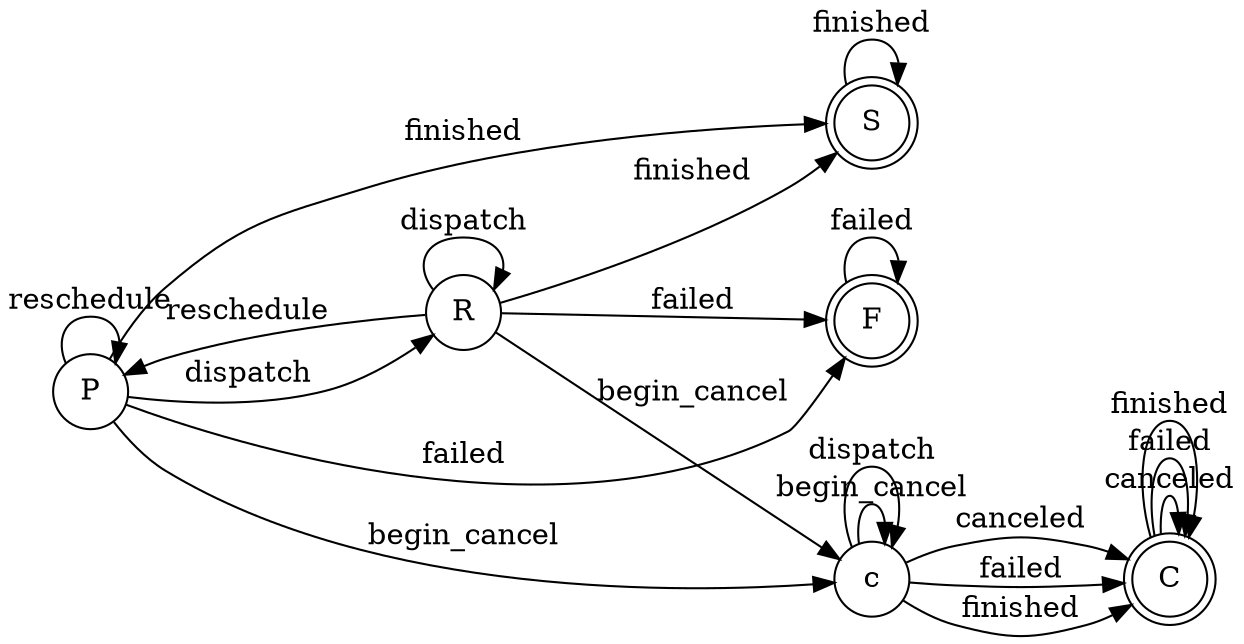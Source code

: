 digraph {
	rankdir = LR;
  overlap = scale;
  splines = true;

	node [shape = doublecircle];
  finished [label = "S"]
  failed [label = "F"]
  canceled [label = "C"];
	node [shape = circle];
  pending [label = "P"]
  running [label = "R"]
  canceling [label = "c"];

  pending -> canceling [ label = "begin_cancel" ];
  pending -> running [ label = "dispatch" ];
  pending -> failed [ label = "failed" ];
  pending -> finished [ label = "finished" ];
  pending -> pending [ label = "reschedule" ];

  running -> canceling [ label = "begin_cancel" ];
  running -> running [ label = "dispatch" ];
  running -> failed [ label = "failed" ];
  running -> finished [ label = "finished" ];
  running -> pending [ label = "reschedule" ];

  finished -> finished [ label = "finished" ];

  failed -> failed [ label = "failed" ];

  canceling -> canceling [ label = "begin_cancel" ];
  canceling -> canceled [ label = "canceled" ];
  canceling -> canceling [ label = "dispatch" ];
  canceling -> canceled [ label = "failed" ];
  canceling -> canceled [ label = "finished" ];

  canceled -> canceled [ label = "canceled" ];
  canceled -> canceled [ label = "failed" ];
  canceled -> canceled [ label = "finished" ];
}
